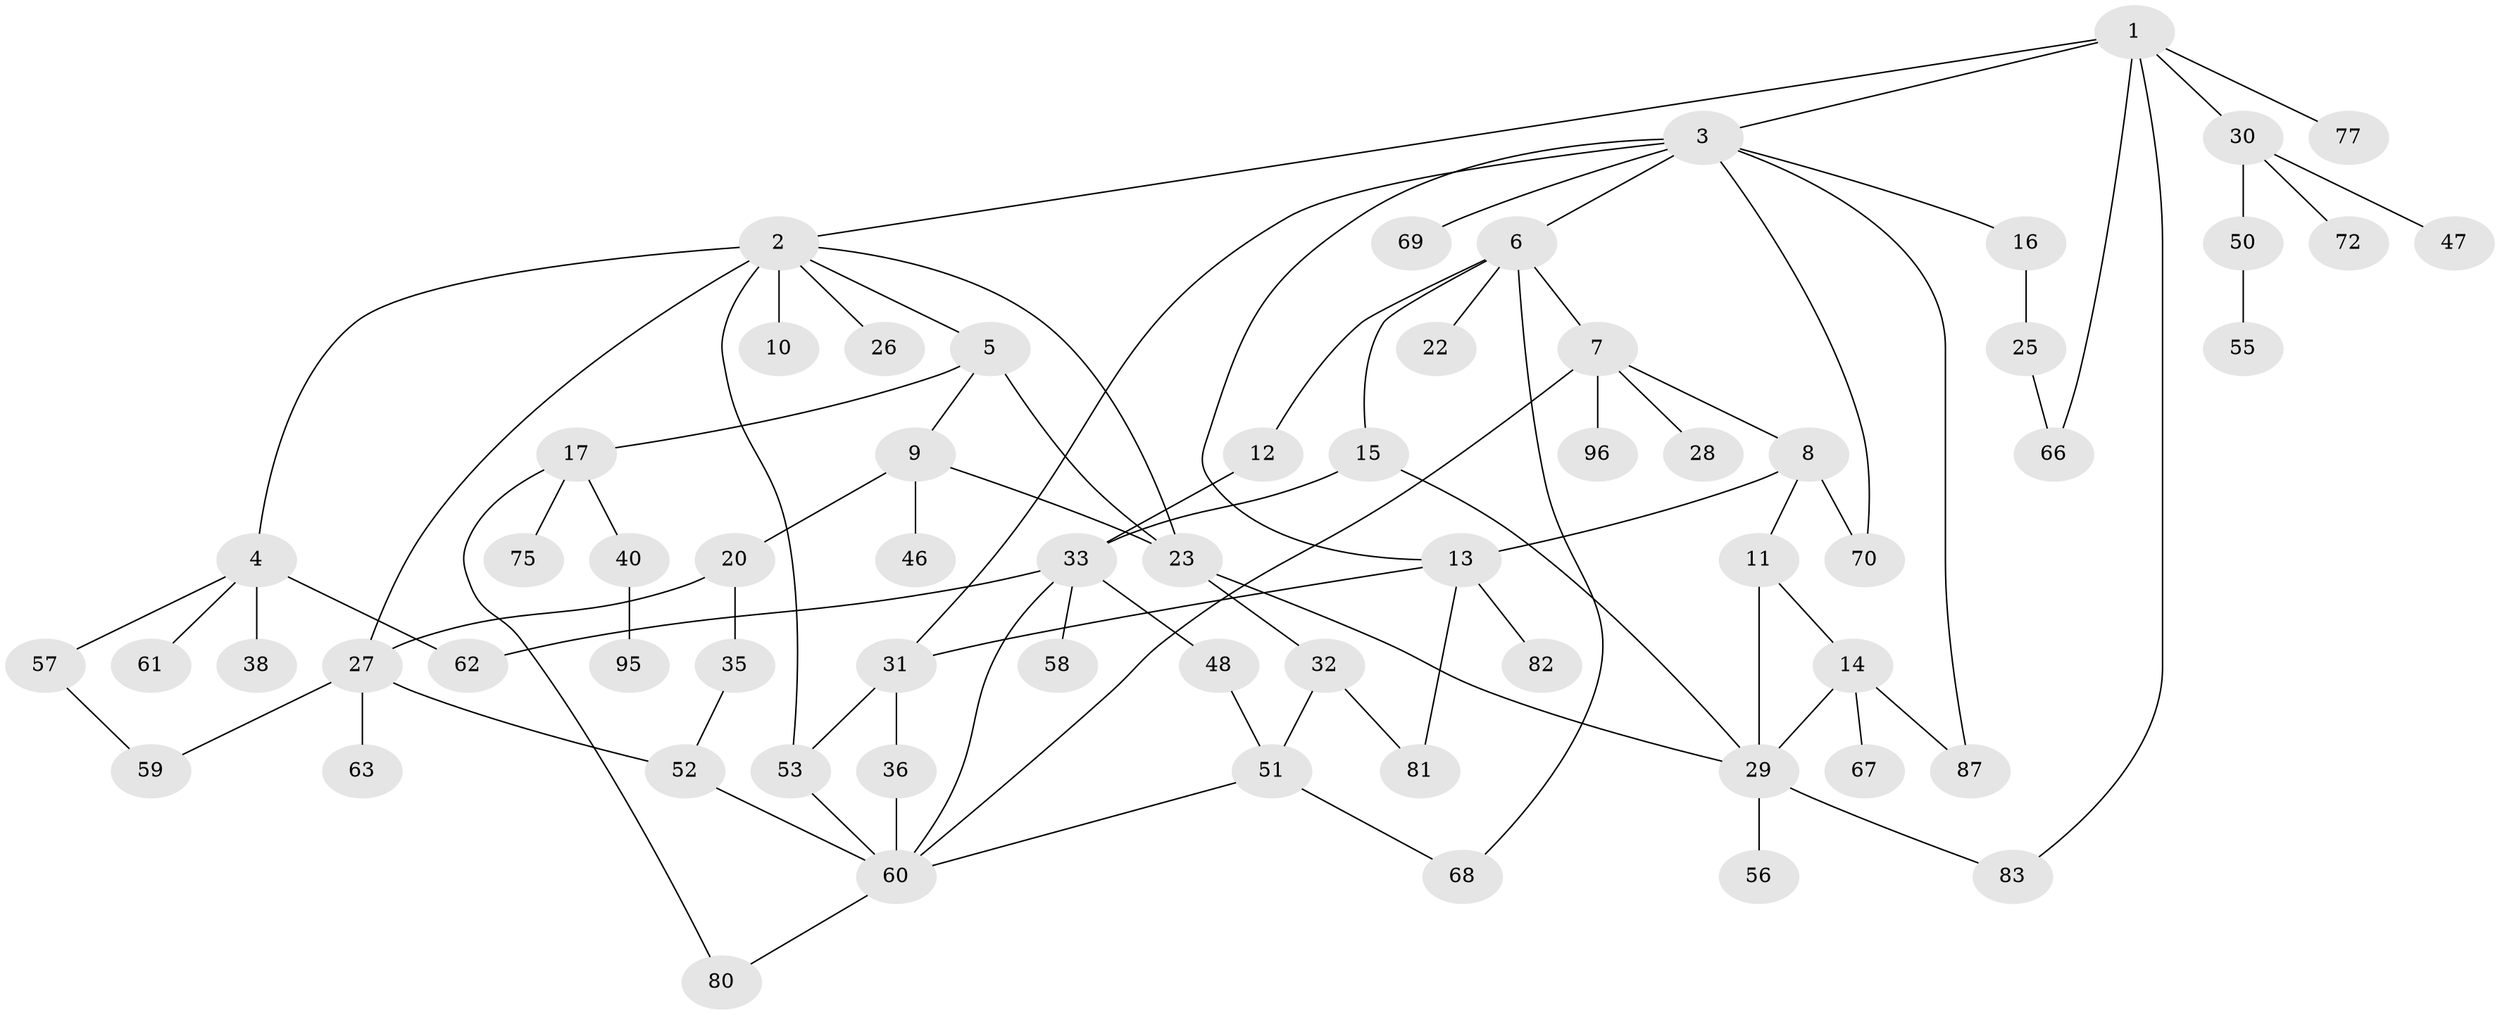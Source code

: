 // original degree distribution, {5: 0.052083333333333336, 9: 0.010416666666666666, 7: 0.03125, 3: 0.15625, 4: 0.13541666666666666, 1: 0.25, 2: 0.3645833333333333}
// Generated by graph-tools (version 1.1) at 2025/41/03/06/25 10:41:27]
// undirected, 64 vertices, 89 edges
graph export_dot {
graph [start="1"]
  node [color=gray90,style=filled];
  1 [super="+45"];
  2;
  3 [super="+74"];
  4 [super="+24"];
  5;
  6 [super="+89"];
  7;
  8 [super="+21"];
  9 [super="+44"];
  10;
  11;
  12 [super="+91"];
  13 [super="+90"];
  14 [super="+18"];
  15 [super="+76"];
  16;
  17 [super="+19"];
  20 [super="+34"];
  22;
  23 [super="+37"];
  25;
  26;
  27 [super="+42"];
  28 [super="+92"];
  29 [super="+43"];
  30 [super="+41"];
  31 [super="+78"];
  32 [super="+93"];
  33 [super="+39"];
  35;
  36 [super="+49"];
  38;
  40;
  46;
  47 [super="+79"];
  48 [super="+54"];
  50;
  51 [super="+71"];
  52 [super="+64"];
  53 [super="+94"];
  55;
  56;
  57 [super="+73"];
  58;
  59 [super="+65"];
  60 [super="+88"];
  61;
  62;
  63;
  66 [super="+84"];
  67 [super="+85"];
  68;
  69;
  70;
  72;
  75;
  77;
  80;
  81;
  82 [super="+86"];
  83;
  87;
  95;
  96;
  1 -- 2;
  1 -- 3;
  1 -- 30;
  1 -- 66;
  1 -- 83;
  1 -- 77;
  2 -- 4;
  2 -- 5;
  2 -- 10;
  2 -- 26;
  2 -- 27 [weight=2];
  2 -- 23;
  2 -- 53;
  3 -- 6;
  3 -- 16;
  3 -- 69;
  3 -- 70;
  3 -- 13;
  3 -- 87;
  3 -- 31;
  4 -- 57;
  4 -- 38;
  4 -- 61;
  4 -- 62;
  5 -- 9;
  5 -- 17;
  5 -- 23;
  6 -- 7;
  6 -- 12;
  6 -- 15;
  6 -- 22;
  6 -- 68;
  7 -- 8;
  7 -- 28;
  7 -- 96;
  7 -- 60;
  8 -- 11;
  8 -- 13;
  8 -- 70;
  9 -- 20;
  9 -- 46;
  9 -- 23;
  11 -- 14;
  11 -- 29;
  12 -- 33;
  13 -- 31;
  13 -- 81;
  13 -- 82;
  14 -- 29;
  14 -- 87;
  14 -- 67;
  15 -- 33;
  15 -- 29;
  16 -- 25;
  17 -- 40;
  17 -- 75;
  17 -- 80;
  20 -- 27;
  20 -- 35;
  23 -- 32;
  23 -- 29;
  25 -- 66;
  27 -- 59;
  27 -- 63;
  27 -- 52;
  29 -- 83;
  29 -- 56;
  30 -- 47;
  30 -- 72;
  30 -- 50;
  31 -- 36;
  31 -- 53;
  32 -- 51;
  32 -- 81;
  33 -- 58;
  33 -- 62;
  33 -- 48;
  33 -- 60;
  35 -- 52;
  36 -- 60 [weight=2];
  40 -- 95;
  48 -- 51;
  50 -- 55;
  51 -- 68;
  51 -- 60;
  52 -- 60;
  53 -- 60;
  57 -- 59;
  60 -- 80;
}

